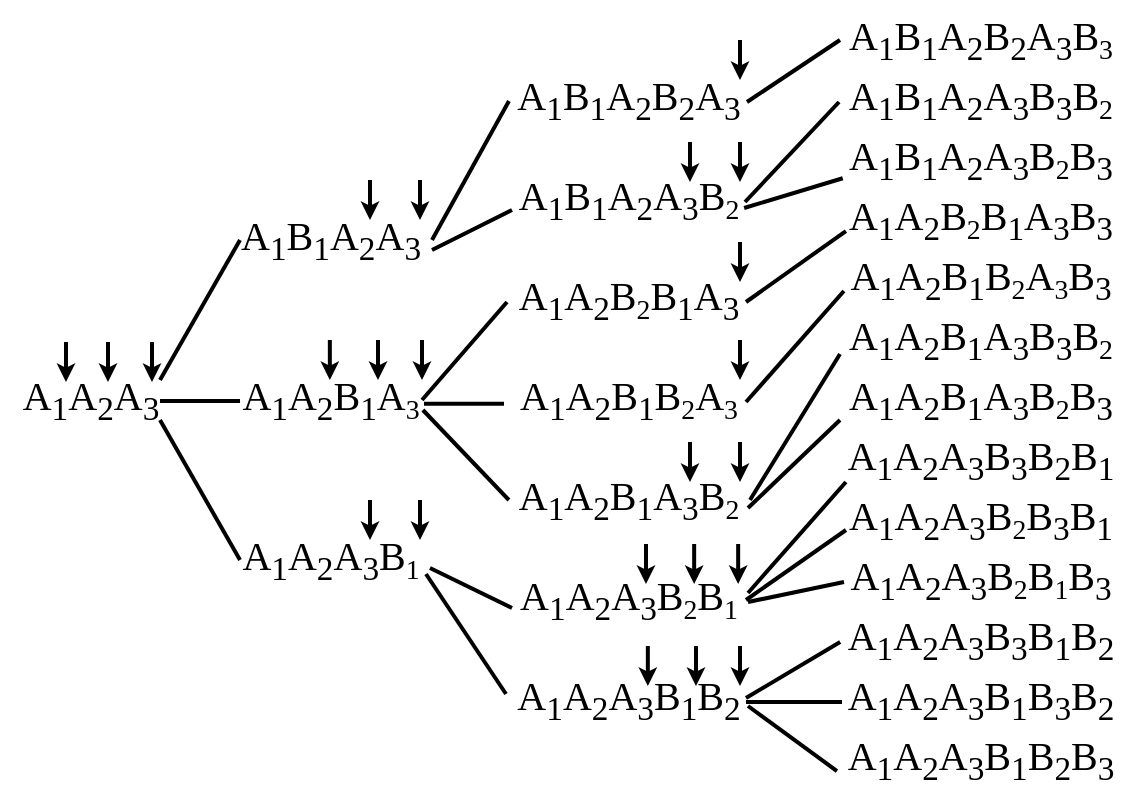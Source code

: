 <mxfile version="23.0.2" type="device">
  <diagram id="e9H5swpTP4I2v3cZtMX6" name="第 1 页">
    <mxGraphModel dx="911" dy="586" grid="1" gridSize="10" guides="1" tooltips="1" connect="1" arrows="1" fold="1" page="1" pageScale="1" pageWidth="827" pageHeight="1169" math="0" shadow="0">
      <root>
        <mxCell id="0" />
        <mxCell id="1" parent="0" />
        <mxCell id="UQc12cLVhQ0fAhJ0bAbh-3" value="&lt;font style=&quot;font-size: 20px;&quot; face=&quot;Times New Roman&quot;&gt;A&lt;sub&gt;1&lt;/sub&gt;B&lt;sub&gt;1&lt;/sub&gt;A&lt;sub&gt;2&lt;/sub&gt;B&lt;sub&gt;2&lt;/sub&gt;A&lt;sub&gt;3&lt;/sub&gt;B&lt;/font&gt;&lt;font style=&quot;font-size: 16.667px;&quot; face=&quot;Times New Roman&quot;&gt;&lt;sub&gt;3&lt;/sub&gt;&lt;/font&gt;" style="text;html=1;align=center;verticalAlign=middle;resizable=0;points=[];autosize=1;strokeColor=none;fillColor=none;" vertex="1" parent="1">
          <mxGeometry x="440" y="40" width="160" height="40" as="geometry" />
        </mxCell>
        <mxCell id="UQc12cLVhQ0fAhJ0bAbh-6" value="&lt;font style=&quot;font-size: 20px;&quot; face=&quot;Times New Roman&quot;&gt;A&lt;sub&gt;1&lt;/sub&gt;B&lt;sub&gt;1&lt;/sub&gt;A&lt;sub&gt;2&lt;/sub&gt;A&lt;sub&gt;3&lt;/sub&gt;B&lt;sub&gt;3&lt;/sub&gt;B&lt;/font&gt;&lt;font style=&quot;font-size: 16.667px;&quot; face=&quot;Times New Roman&quot;&gt;&lt;sub&gt;2&lt;/sub&gt;&lt;/font&gt;" style="text;html=1;align=center;verticalAlign=middle;resizable=0;points=[];autosize=1;strokeColor=none;fillColor=none;" vertex="1" parent="1">
          <mxGeometry x="440" y="70" width="160" height="40" as="geometry" />
        </mxCell>
        <mxCell id="UQc12cLVhQ0fAhJ0bAbh-7" value="&lt;font style=&quot;font-size: 20px;&quot; face=&quot;Times New Roman&quot;&gt;A&lt;sub&gt;1&lt;/sub&gt;B&lt;sub&gt;1&lt;/sub&gt;A&lt;sub&gt;2&lt;/sub&gt;A&lt;sub&gt;3&lt;/sub&gt;B&lt;/font&gt;&lt;font style=&quot;font-size: 16.667px;&quot; face=&quot;Times New Roman&quot;&gt;&lt;sub&gt;2&lt;/sub&gt;&lt;/font&gt;&lt;font style=&quot;&quot; face=&quot;Times New Roman&quot;&gt;&lt;span style=&quot;font-size: 20px;&quot;&gt;B&lt;sub&gt;3&lt;/sub&gt;&lt;/span&gt;&lt;/font&gt;" style="text;html=1;align=center;verticalAlign=middle;resizable=0;points=[];autosize=1;strokeColor=none;fillColor=none;" vertex="1" parent="1">
          <mxGeometry x="440" y="100" width="160" height="40" as="geometry" />
        </mxCell>
        <mxCell id="UQc12cLVhQ0fAhJ0bAbh-8" value="&lt;font style=&quot;font-size: 20px;&quot; face=&quot;Times New Roman&quot;&gt;A&lt;sub&gt;1&lt;/sub&gt;A&lt;sub&gt;2&lt;/sub&gt;B&lt;/font&gt;&lt;font style=&quot;font-size: 16.667px;&quot; face=&quot;Times New Roman&quot;&gt;&lt;sub&gt;2&lt;/sub&gt;&lt;/font&gt;&lt;font style=&quot;&quot; face=&quot;Times New Roman&quot;&gt;&lt;span style=&quot;font-size: 20px;&quot;&gt;B&lt;sub&gt;1&lt;/sub&gt;A&lt;sub&gt;3&lt;/sub&gt;B&lt;sub&gt;3&lt;/sub&gt;&lt;/span&gt;&lt;/font&gt;" style="text;html=1;align=center;verticalAlign=middle;resizable=0;points=[];autosize=1;strokeColor=none;fillColor=none;" vertex="1" parent="1">
          <mxGeometry x="440" y="130" width="160" height="40" as="geometry" />
        </mxCell>
        <mxCell id="UQc12cLVhQ0fAhJ0bAbh-9" value="&lt;font style=&quot;font-size: 20px;&quot; face=&quot;Times New Roman&quot;&gt;A&lt;sub&gt;1&lt;/sub&gt;A&lt;sub&gt;2&lt;/sub&gt;B&lt;sub&gt;1&lt;/sub&gt;&lt;/font&gt;&lt;font style=&quot;&quot; face=&quot;Times New Roman&quot;&gt;&lt;span style=&quot;font-size: 20px;&quot;&gt;B&lt;/span&gt;&lt;span style=&quot;font-size: 16.667px;&quot;&gt;&lt;sub&gt;2&lt;/sub&gt;&lt;/span&gt;&lt;span style=&quot;font-size: 20px;&quot;&gt;A&lt;/span&gt;&lt;span style=&quot;font-size: 16.667px;&quot;&gt;&lt;sub&gt;3&lt;/sub&gt;&lt;/span&gt;&lt;span style=&quot;font-size: 20px;&quot;&gt;B&lt;sub&gt;3&lt;/sub&gt;&lt;/span&gt;&lt;/font&gt;" style="text;html=1;align=center;verticalAlign=middle;resizable=0;points=[];autosize=1;strokeColor=none;fillColor=none;" vertex="1" parent="1">
          <mxGeometry x="445" y="160" width="150" height="40" as="geometry" />
        </mxCell>
        <mxCell id="UQc12cLVhQ0fAhJ0bAbh-10" value="&lt;font style=&quot;font-size: 20px;&quot; face=&quot;Times New Roman&quot;&gt;A&lt;sub&gt;1&lt;/sub&gt;A&lt;sub&gt;2&lt;/sub&gt;B&lt;sub&gt;1&lt;/sub&gt;&lt;/font&gt;&lt;font style=&quot;&quot; face=&quot;Times New Roman&quot;&gt;&lt;span style=&quot;font-size: 20px;&quot;&gt;A&lt;sub&gt;3&lt;/sub&gt;B&lt;sub&gt;3&lt;/sub&gt;&lt;/span&gt;&lt;span style=&quot;font-size: 20px;&quot;&gt;B&lt;/span&gt;&lt;span style=&quot;font-size: 16.667px;&quot;&gt;&lt;sub&gt;2&lt;/sub&gt;&lt;/span&gt;&lt;/font&gt;" style="text;html=1;align=center;verticalAlign=middle;resizable=0;points=[];autosize=1;strokeColor=none;fillColor=none;" vertex="1" parent="1">
          <mxGeometry x="440" y="190" width="160" height="40" as="geometry" />
        </mxCell>
        <mxCell id="UQc12cLVhQ0fAhJ0bAbh-11" value="&lt;font style=&quot;font-size: 20px;&quot; face=&quot;Times New Roman&quot;&gt;A&lt;sub&gt;1&lt;/sub&gt;A&lt;sub&gt;2&lt;/sub&gt;B&lt;sub&gt;1&lt;/sub&gt;&lt;/font&gt;&lt;font style=&quot;&quot; face=&quot;Times New Roman&quot;&gt;&lt;span style=&quot;font-size: 20px;&quot;&gt;A&lt;sub&gt;3&lt;/sub&gt;B&lt;/span&gt;&lt;span style=&quot;font-size: 16.667px;&quot;&gt;&lt;sub&gt;2&lt;/sub&gt;&lt;/span&gt;&lt;span style=&quot;font-size: 20px;&quot;&gt;B&lt;sub&gt;3&lt;/sub&gt;&lt;/span&gt;&lt;/font&gt;" style="text;html=1;align=center;verticalAlign=middle;resizable=0;points=[];autosize=1;strokeColor=none;fillColor=none;" vertex="1" parent="1">
          <mxGeometry x="440" y="220" width="160" height="40" as="geometry" />
        </mxCell>
        <mxCell id="UQc12cLVhQ0fAhJ0bAbh-12" value="&lt;font style=&quot;font-size: 20px;&quot; face=&quot;Times New Roman&quot;&gt;A&lt;sub&gt;1&lt;/sub&gt;A&lt;sub&gt;2&lt;/sub&gt;&lt;/font&gt;&lt;font style=&quot;&quot; face=&quot;Times New Roman&quot;&gt;&lt;span style=&quot;font-size: 20px;&quot;&gt;A&lt;sub&gt;3&lt;/sub&gt;&lt;/span&gt;&lt;span style=&quot;font-size: 20px;&quot;&gt;B&lt;sub&gt;3&lt;/sub&gt;B&lt;sub&gt;2&lt;/sub&gt;&lt;/span&gt;&lt;span style=&quot;font-size: 20px;&quot;&gt;B&lt;sub&gt;1&lt;/sub&gt;&lt;/span&gt;&lt;/font&gt;" style="text;html=1;align=center;verticalAlign=middle;resizable=0;points=[];autosize=1;strokeColor=none;fillColor=none;" vertex="1" parent="1">
          <mxGeometry x="440" y="250" width="160" height="40" as="geometry" />
        </mxCell>
        <mxCell id="UQc12cLVhQ0fAhJ0bAbh-13" value="&lt;font style=&quot;font-size: 20px;&quot; face=&quot;Times New Roman&quot;&gt;A&lt;sub&gt;1&lt;/sub&gt;A&lt;sub&gt;2&lt;/sub&gt;&lt;/font&gt;&lt;font style=&quot;&quot; face=&quot;Times New Roman&quot;&gt;&lt;span style=&quot;font-size: 20px;&quot;&gt;A&lt;sub&gt;3&lt;/sub&gt;&lt;/span&gt;&lt;span style=&quot;font-size: 20px;&quot;&gt;B&lt;/span&gt;&lt;span style=&quot;font-size: 16.667px;&quot;&gt;&lt;sub&gt;2&lt;/sub&gt;&lt;/span&gt;&lt;span style=&quot;font-size: 20px;&quot;&gt;B&lt;sub&gt;3&lt;/sub&gt;&lt;/span&gt;&lt;span style=&quot;font-size: 20px;&quot;&gt;B&lt;sub&gt;1&lt;/sub&gt;&lt;/span&gt;&lt;/font&gt;" style="text;html=1;align=center;verticalAlign=middle;resizable=0;points=[];autosize=1;strokeColor=none;fillColor=none;" vertex="1" parent="1">
          <mxGeometry x="440" y="280" width="160" height="40" as="geometry" />
        </mxCell>
        <mxCell id="UQc12cLVhQ0fAhJ0bAbh-14" value="&lt;font style=&quot;font-size: 20px;&quot; face=&quot;Times New Roman&quot;&gt;A&lt;sub&gt;1&lt;/sub&gt;A&lt;sub&gt;2&lt;/sub&gt;&lt;/font&gt;&lt;font style=&quot;&quot; face=&quot;Times New Roman&quot;&gt;&lt;span style=&quot;font-size: 20px;&quot;&gt;A&lt;sub&gt;3&lt;/sub&gt;&lt;/span&gt;&lt;span style=&quot;font-size: 20px;&quot;&gt;B&lt;/span&gt;&lt;span style=&quot;font-size: 16.667px;&quot;&gt;&lt;sub&gt;2&lt;/sub&gt;&lt;/span&gt;&lt;span style=&quot;font-size: 20px;&quot;&gt;B&lt;/span&gt;&lt;span style=&quot;font-size: 16.667px;&quot;&gt;&lt;sub&gt;1&lt;/sub&gt;&lt;/span&gt;&lt;span style=&quot;font-size: 20px;&quot;&gt;B&lt;sub&gt;3&lt;/sub&gt;&lt;/span&gt;&lt;/font&gt;" style="text;html=1;align=center;verticalAlign=middle;resizable=0;points=[];autosize=1;strokeColor=none;fillColor=none;" vertex="1" parent="1">
          <mxGeometry x="445" y="310" width="150" height="40" as="geometry" />
        </mxCell>
        <mxCell id="UQc12cLVhQ0fAhJ0bAbh-15" value="&lt;font style=&quot;font-size: 20px;&quot; face=&quot;Times New Roman&quot;&gt;A&lt;sub&gt;1&lt;/sub&gt;A&lt;sub&gt;2&lt;/sub&gt;&lt;/font&gt;&lt;font style=&quot;&quot; face=&quot;Times New Roman&quot;&gt;&lt;span style=&quot;font-size: 20px;&quot;&gt;A&lt;sub&gt;3&lt;/sub&gt;&lt;/span&gt;&lt;span style=&quot;font-size: 20px;&quot;&gt;B&lt;sub&gt;3&lt;/sub&gt;B&lt;sub&gt;1&lt;/sub&gt;&lt;/span&gt;&lt;span style=&quot;font-size: 20px;&quot;&gt;B&lt;sub&gt;2&lt;/sub&gt;&lt;/span&gt;&lt;/font&gt;" style="text;html=1;align=center;verticalAlign=middle;resizable=0;points=[];autosize=1;strokeColor=none;fillColor=none;" vertex="1" parent="1">
          <mxGeometry x="440" y="340" width="160" height="40" as="geometry" />
        </mxCell>
        <mxCell id="UQc12cLVhQ0fAhJ0bAbh-16" value="&lt;font style=&quot;font-size: 20px;&quot; face=&quot;Times New Roman&quot;&gt;A&lt;sub&gt;1&lt;/sub&gt;A&lt;sub&gt;2&lt;/sub&gt;&lt;/font&gt;&lt;font style=&quot;&quot; face=&quot;Times New Roman&quot;&gt;&lt;span style=&quot;font-size: 20px;&quot;&gt;A&lt;sub&gt;3&lt;/sub&gt;&lt;/span&gt;&lt;span style=&quot;font-size: 20px;&quot;&gt;B&lt;sub&gt;1&lt;/sub&gt;&lt;/span&gt;&lt;span style=&quot;font-size: 20px;&quot;&gt;B&lt;sub&gt;3&lt;/sub&gt;&lt;/span&gt;&lt;span style=&quot;font-size: 20px;&quot;&gt;B&lt;sub&gt;2&lt;/sub&gt;&lt;/span&gt;&lt;/font&gt;" style="text;html=1;align=center;verticalAlign=middle;resizable=0;points=[];autosize=1;strokeColor=none;fillColor=none;" vertex="1" parent="1">
          <mxGeometry x="440" y="370" width="160" height="40" as="geometry" />
        </mxCell>
        <mxCell id="UQc12cLVhQ0fAhJ0bAbh-17" value="&lt;font style=&quot;font-size: 20px;&quot; face=&quot;Times New Roman&quot;&gt;A&lt;sub&gt;1&lt;/sub&gt;A&lt;sub&gt;2&lt;/sub&gt;&lt;/font&gt;&lt;font style=&quot;&quot; face=&quot;Times New Roman&quot;&gt;&lt;span style=&quot;font-size: 20px;&quot;&gt;A&lt;sub&gt;3&lt;/sub&gt;&lt;/span&gt;&lt;span style=&quot;font-size: 20px;&quot;&gt;B&lt;sub&gt;1&lt;/sub&gt;&lt;/span&gt;&lt;span style=&quot;font-size: 20px;&quot;&gt;B&lt;sub&gt;2&lt;/sub&gt;&lt;/span&gt;&lt;span style=&quot;font-size: 20px;&quot;&gt;B&lt;sub&gt;3&lt;/sub&gt;&lt;/span&gt;&lt;/font&gt;" style="text;html=1;align=center;verticalAlign=middle;resizable=0;points=[];autosize=1;strokeColor=none;fillColor=none;" vertex="1" parent="1">
          <mxGeometry x="440" y="400" width="160" height="40" as="geometry" />
        </mxCell>
        <mxCell id="UQc12cLVhQ0fAhJ0bAbh-18" value="&lt;font style=&quot;font-size: 20px;&quot; face=&quot;Times New Roman&quot;&gt;A&lt;sub&gt;1&lt;/sub&gt;B&lt;sub&gt;1&lt;/sub&gt;A&lt;sub&gt;2&lt;/sub&gt;B&lt;sub&gt;2&lt;/sub&gt;A&lt;sub&gt;3&lt;/sub&gt;&lt;/font&gt;" style="text;html=1;align=center;verticalAlign=middle;resizable=0;points=[];autosize=1;strokeColor=none;fillColor=none;" vertex="1" parent="1">
          <mxGeometry x="274" y="70" width="140" height="40" as="geometry" />
        </mxCell>
        <mxCell id="UQc12cLVhQ0fAhJ0bAbh-19" value="&lt;font style=&quot;font-size: 20px;&quot; face=&quot;Times New Roman&quot;&gt;A&lt;sub&gt;1&lt;/sub&gt;A&lt;sub&gt;2&lt;/sub&gt;B&lt;/font&gt;&lt;font style=&quot;font-size: 16.667px;&quot; face=&quot;Times New Roman&quot;&gt;&lt;sub&gt;2&lt;/sub&gt;&lt;/font&gt;&lt;font style=&quot;&quot; face=&quot;Times New Roman&quot;&gt;&lt;span style=&quot;font-size: 20px;&quot;&gt;B&lt;sub&gt;1&lt;/sub&gt;A&lt;sub&gt;3&lt;/sub&gt;&lt;/span&gt;&lt;/font&gt;" style="text;html=1;align=center;verticalAlign=middle;resizable=0;points=[];autosize=1;strokeColor=none;fillColor=none;" vertex="1" parent="1">
          <mxGeometry x="279" y="170" width="130" height="40" as="geometry" />
        </mxCell>
        <mxCell id="UQc12cLVhQ0fAhJ0bAbh-20" value="&lt;font style=&quot;font-size: 20px;&quot; face=&quot;Times New Roman&quot;&gt;A&lt;sub&gt;1&lt;/sub&gt;B&lt;sub&gt;1&lt;/sub&gt;A&lt;sub&gt;2&lt;/sub&gt;A&lt;sub&gt;3&lt;/sub&gt;B&lt;/font&gt;&lt;font style=&quot;font-size: 16.667px;&quot; face=&quot;Times New Roman&quot;&gt;&lt;sub&gt;2&lt;/sub&gt;&lt;/font&gt;" style="text;html=1;align=center;verticalAlign=middle;resizable=0;points=[];autosize=1;strokeColor=none;fillColor=none;" vertex="1" parent="1">
          <mxGeometry x="279" y="120" width="130" height="40" as="geometry" />
        </mxCell>
        <mxCell id="UQc12cLVhQ0fAhJ0bAbh-21" value="&lt;font style=&quot;font-size: 20px;&quot; face=&quot;Times New Roman&quot;&gt;A&lt;sub&gt;1&lt;/sub&gt;A&lt;sub&gt;2&lt;/sub&gt;B&lt;sub&gt;1&lt;/sub&gt;&lt;/font&gt;&lt;font style=&quot;&quot; face=&quot;Times New Roman&quot;&gt;&lt;span style=&quot;font-size: 20px;&quot;&gt;B&lt;/span&gt;&lt;span style=&quot;font-size: 16.667px;&quot;&gt;&lt;sub&gt;2&lt;/sub&gt;&lt;/span&gt;&lt;span style=&quot;font-size: 20px;&quot;&gt;A&lt;/span&gt;&lt;span style=&quot;font-size: 16.667px;&quot;&gt;&lt;sub&gt;3&lt;/sub&gt;&lt;/span&gt;&lt;/font&gt;" style="text;html=1;align=center;verticalAlign=middle;resizable=0;points=[];autosize=1;strokeColor=none;fillColor=none;" vertex="1" parent="1">
          <mxGeometry x="279" y="220" width="130" height="40" as="geometry" />
        </mxCell>
        <mxCell id="UQc12cLVhQ0fAhJ0bAbh-22" value="&lt;font style=&quot;font-size: 20px;&quot; face=&quot;Times New Roman&quot;&gt;A&lt;sub&gt;1&lt;/sub&gt;A&lt;sub&gt;2&lt;/sub&gt;B&lt;sub&gt;1&lt;/sub&gt;&lt;/font&gt;&lt;font style=&quot;&quot; face=&quot;Times New Roman&quot;&gt;&lt;span style=&quot;font-size: 20px;&quot;&gt;A&lt;sub&gt;3&lt;/sub&gt;B&lt;/span&gt;&lt;span style=&quot;font-size: 16.667px;&quot;&gt;&lt;sub&gt;2&lt;/sub&gt;&lt;/span&gt;&lt;/font&gt;" style="text;html=1;align=center;verticalAlign=middle;resizable=0;points=[];autosize=1;strokeColor=none;fillColor=none;" vertex="1" parent="1">
          <mxGeometry x="279" y="270" width="130" height="40" as="geometry" />
        </mxCell>
        <mxCell id="UQc12cLVhQ0fAhJ0bAbh-23" value="&lt;font style=&quot;font-size: 20px;&quot; face=&quot;Times New Roman&quot;&gt;A&lt;sub&gt;1&lt;/sub&gt;A&lt;sub&gt;2&lt;/sub&gt;&lt;/font&gt;&lt;font style=&quot;&quot; face=&quot;Times New Roman&quot;&gt;&lt;span style=&quot;font-size: 20px;&quot;&gt;A&lt;sub&gt;3&lt;/sub&gt;&lt;/span&gt;&lt;span style=&quot;font-size: 20px;&quot;&gt;B&lt;/span&gt;&lt;span style=&quot;font-size: 16.667px;&quot;&gt;&lt;sub&gt;2&lt;/sub&gt;&lt;/span&gt;&lt;span style=&quot;font-size: 20px;&quot;&gt;B&lt;/span&gt;&lt;span style=&quot;font-size: 16.667px;&quot;&gt;&lt;sub&gt;1&lt;/sub&gt;&lt;/span&gt;&lt;/font&gt;" style="text;html=1;align=center;verticalAlign=middle;resizable=0;points=[];autosize=1;strokeColor=none;fillColor=none;" vertex="1" parent="1">
          <mxGeometry x="279" y="320" width="130" height="40" as="geometry" />
        </mxCell>
        <mxCell id="UQc12cLVhQ0fAhJ0bAbh-24" value="&lt;font style=&quot;font-size: 20px;&quot; face=&quot;Times New Roman&quot;&gt;A&lt;sub&gt;1&lt;/sub&gt;A&lt;sub&gt;2&lt;/sub&gt;&lt;/font&gt;&lt;font style=&quot;&quot; face=&quot;Times New Roman&quot;&gt;&lt;span style=&quot;font-size: 20px;&quot;&gt;A&lt;sub&gt;3&lt;/sub&gt;&lt;/span&gt;&lt;span style=&quot;font-size: 20px;&quot;&gt;B&lt;sub&gt;1&lt;/sub&gt;&lt;/span&gt;&lt;span style=&quot;font-size: 20px;&quot;&gt;B&lt;sub&gt;2&lt;/sub&gt;&lt;/span&gt;&lt;/font&gt;" style="text;html=1;align=center;verticalAlign=middle;resizable=0;points=[];autosize=1;strokeColor=none;fillColor=none;" vertex="1" parent="1">
          <mxGeometry x="274" y="370" width="140" height="40" as="geometry" />
        </mxCell>
        <mxCell id="UQc12cLVhQ0fAhJ0bAbh-25" value="&lt;font style=&quot;font-size: 20px;&quot; face=&quot;Times New Roman&quot;&gt;A&lt;sub&gt;1&lt;/sub&gt;B&lt;sub&gt;1&lt;/sub&gt;A&lt;sub&gt;2&lt;/sub&gt;A&lt;sub&gt;3&lt;/sub&gt;&lt;/font&gt;" style="text;html=1;align=center;verticalAlign=middle;resizable=0;points=[];autosize=1;strokeColor=none;fillColor=none;" vertex="1" parent="1">
          <mxGeometry x="140" y="140" width="110" height="40" as="geometry" />
        </mxCell>
        <mxCell id="UQc12cLVhQ0fAhJ0bAbh-26" value="&lt;font style=&quot;font-size: 20px;&quot; face=&quot;Times New Roman&quot;&gt;A&lt;sub&gt;1&lt;/sub&gt;A&lt;sub&gt;2&lt;/sub&gt;B&lt;sub&gt;1&lt;/sub&gt;&lt;/font&gt;&lt;font style=&quot;&quot; face=&quot;Times New Roman&quot;&gt;&lt;span style=&quot;font-size: 20px;&quot;&gt;A&lt;/span&gt;&lt;span style=&quot;font-size: 16.667px;&quot;&gt;&lt;sub&gt;3&lt;/sub&gt;&lt;/span&gt;&lt;/font&gt;" style="text;html=1;align=center;verticalAlign=middle;resizable=0;points=[];autosize=1;strokeColor=none;fillColor=none;" vertex="1" parent="1">
          <mxGeometry x="140" y="220" width="110" height="40" as="geometry" />
        </mxCell>
        <mxCell id="UQc12cLVhQ0fAhJ0bAbh-27" value="&lt;font style=&quot;font-size: 20px;&quot; face=&quot;Times New Roman&quot;&gt;A&lt;sub&gt;1&lt;/sub&gt;A&lt;sub&gt;2&lt;/sub&gt;&lt;/font&gt;&lt;font style=&quot;&quot; face=&quot;Times New Roman&quot;&gt;&lt;span style=&quot;font-size: 20px;&quot;&gt;A&lt;sub&gt;3&lt;/sub&gt;&lt;/span&gt;&lt;span style=&quot;font-size: 20px;&quot;&gt;B&lt;/span&gt;&lt;span style=&quot;font-size: 16.667px;&quot;&gt;&lt;sub&gt;1&lt;/sub&gt;&lt;/span&gt;&lt;/font&gt;" style="text;html=1;align=center;verticalAlign=middle;resizable=0;points=[];autosize=1;strokeColor=none;fillColor=none;" vertex="1" parent="1">
          <mxGeometry x="140" y="300" width="110" height="40" as="geometry" />
        </mxCell>
        <mxCell id="UQc12cLVhQ0fAhJ0bAbh-28" value="&lt;font style=&quot;font-size: 20px;&quot; face=&quot;Times New Roman&quot;&gt;A&lt;sub&gt;1&lt;/sub&gt;A&lt;sub&gt;2&lt;/sub&gt;&lt;/font&gt;&lt;font style=&quot;&quot; face=&quot;Times New Roman&quot;&gt;&lt;span style=&quot;font-size: 20px;&quot;&gt;A&lt;sub&gt;3&lt;/sub&gt;&lt;/span&gt;&lt;/font&gt;" style="text;html=1;align=center;verticalAlign=middle;resizable=0;points=[];autosize=1;strokeColor=none;fillColor=none;" vertex="1" parent="1">
          <mxGeometry x="30" y="220" width="90" height="40" as="geometry" />
        </mxCell>
        <mxCell id="UQc12cLVhQ0fAhJ0bAbh-63" value="" style="endArrow=none;html=1;rounded=0;curved=1;exitX=0.975;exitY=0.525;exitDx=0;exitDy=0;exitPerimeter=0;strokeWidth=2;" edge="1" parent="1">
          <mxGeometry width="50" height="50" relative="1" as="geometry">
            <mxPoint x="403.5" y="91" as="sourcePoint" />
            <mxPoint x="450" y="60" as="targetPoint" />
          </mxGeometry>
        </mxCell>
        <mxCell id="UQc12cLVhQ0fAhJ0bAbh-64" value="" style="endArrow=none;html=1;rounded=0;curved=1;exitX=0.975;exitY=0.525;exitDx=0;exitDy=0;exitPerimeter=0;strokeWidth=2;entryX=0.072;entryY=-0.225;entryDx=0;entryDy=0;entryPerimeter=0;" edge="1" parent="1">
          <mxGeometry width="50" height="50" relative="1" as="geometry">
            <mxPoint x="402.5" y="141" as="sourcePoint" />
            <mxPoint x="449.52" y="91" as="targetPoint" />
          </mxGeometry>
        </mxCell>
        <mxCell id="UQc12cLVhQ0fAhJ0bAbh-66" value="" style="endArrow=none;html=1;rounded=0;curved=1;strokeWidth=2;entryX=0.071;entryY=-0.022;entryDx=0;entryDy=0;entryPerimeter=0;exitX=0.962;exitY=0.55;exitDx=0;exitDy=0;exitPerimeter=0;" edge="1" parent="1" target="UQc12cLVhQ0fAhJ0bAbh-8">
          <mxGeometry width="50" height="50" relative="1" as="geometry">
            <mxPoint x="402.06" y="144" as="sourcePoint" />
            <mxPoint x="448.56" y="129" as="targetPoint" />
          </mxGeometry>
        </mxCell>
        <mxCell id="UQc12cLVhQ0fAhJ0bAbh-67" value="" style="endArrow=none;html=1;rounded=0;curved=1;exitX=0.975;exitY=0.525;exitDx=0;exitDy=0;exitPerimeter=0;strokeWidth=2;entryX=0.053;entryY=-0.112;entryDx=0;entryDy=0;entryPerimeter=0;" edge="1" parent="1" target="UQc12cLVhQ0fAhJ0bAbh-9">
          <mxGeometry width="50" height="50" relative="1" as="geometry">
            <mxPoint x="403" y="191" as="sourcePoint" />
            <mxPoint x="450.02" y="141" as="targetPoint" />
          </mxGeometry>
        </mxCell>
        <mxCell id="UQc12cLVhQ0fAhJ0bAbh-68" value="" style="endArrow=none;html=1;rounded=0;curved=1;exitX=0.975;exitY=0.525;exitDx=0;exitDy=0;exitPerimeter=0;strokeWidth=2;entryX=0.081;entryY=-0.112;entryDx=0;entryDy=0;entryPerimeter=0;" edge="1" parent="1">
          <mxGeometry width="50" height="50" relative="1" as="geometry">
            <mxPoint x="403" y="241" as="sourcePoint" />
            <mxPoint x="451.96" y="185.52" as="targetPoint" />
          </mxGeometry>
        </mxCell>
        <mxCell id="UQc12cLVhQ0fAhJ0bAbh-69" value="" style="endArrow=none;html=1;rounded=0;curved=1;exitX=0.975;exitY=0.525;exitDx=0;exitDy=0;exitPerimeter=0;strokeWidth=2;" edge="1" parent="1">
          <mxGeometry width="50" height="50" relative="1" as="geometry">
            <mxPoint x="404" y="294" as="sourcePoint" />
            <mxPoint x="450" y="250" as="targetPoint" />
          </mxGeometry>
        </mxCell>
        <mxCell id="UQc12cLVhQ0fAhJ0bAbh-70" value="" style="endArrow=none;html=1;rounded=0;curved=1;strokeWidth=2;exitX=0.962;exitY=0.55;exitDx=0;exitDy=0;exitPerimeter=0;" edge="1" parent="1">
          <mxGeometry width="50" height="50" relative="1" as="geometry">
            <mxPoint x="405" y="290" as="sourcePoint" />
            <mxPoint x="450" y="217" as="targetPoint" />
          </mxGeometry>
        </mxCell>
        <mxCell id="UQc12cLVhQ0fAhJ0bAbh-71" value="" style="endArrow=none;html=1;rounded=0;curved=1;exitX=0.975;exitY=0.525;exitDx=0;exitDy=0;exitPerimeter=0;strokeWidth=2;entryX=0.081;entryY=-0.112;entryDx=0;entryDy=0;entryPerimeter=0;" edge="1" parent="1">
          <mxGeometry width="50" height="50" relative="1" as="geometry">
            <mxPoint x="404" y="336.48" as="sourcePoint" />
            <mxPoint x="452.96" y="281" as="targetPoint" />
          </mxGeometry>
        </mxCell>
        <mxCell id="UQc12cLVhQ0fAhJ0bAbh-72" value="" style="endArrow=none;html=1;rounded=0;curved=1;exitX=0.975;exitY=0.525;exitDx=0;exitDy=0;exitPerimeter=0;strokeWidth=2;entryX=0.053;entryY=-0.112;entryDx=0;entryDy=0;entryPerimeter=0;" edge="1" parent="1">
          <mxGeometry width="50" height="50" relative="1" as="geometry">
            <mxPoint x="403" y="340" as="sourcePoint" />
            <mxPoint x="453" y="305" as="targetPoint" />
          </mxGeometry>
        </mxCell>
        <mxCell id="UQc12cLVhQ0fAhJ0bAbh-73" value="" style="endArrow=none;html=1;rounded=0;curved=1;exitX=0.975;exitY=0.525;exitDx=0;exitDy=0;exitPerimeter=0;strokeWidth=2;entryX=0.075;entryY=-0.175;entryDx=0;entryDy=0;entryPerimeter=0;" edge="1" parent="1">
          <mxGeometry width="50" height="50" relative="1" as="geometry">
            <mxPoint x="404" y="341" as="sourcePoint" />
            <mxPoint x="452" y="331" as="targetPoint" />
          </mxGeometry>
        </mxCell>
        <mxCell id="UQc12cLVhQ0fAhJ0bAbh-76" value="" style="endArrow=none;html=1;rounded=0;curved=1;exitX=0.975;exitY=0.525;exitDx=0;exitDy=0;exitPerimeter=0;strokeWidth=2;" edge="1" parent="1">
          <mxGeometry width="50" height="50" relative="1" as="geometry">
            <mxPoint x="403" y="391" as="sourcePoint" />
            <mxPoint x="451" y="391" as="targetPoint" />
          </mxGeometry>
        </mxCell>
        <mxCell id="UQc12cLVhQ0fAhJ0bAbh-78" value="" style="endArrow=none;html=1;rounded=0;curved=1;exitX=0.975;exitY=0.525;exitDx=0;exitDy=0;exitPerimeter=0;strokeWidth=2;entryX=0.063;entryY=-0.175;entryDx=0;entryDy=0;entryPerimeter=0;" edge="1" parent="1">
          <mxGeometry width="50" height="50" relative="1" as="geometry">
            <mxPoint x="403" y="389" as="sourcePoint" />
            <mxPoint x="450.08" y="361" as="targetPoint" />
          </mxGeometry>
        </mxCell>
        <mxCell id="UQc12cLVhQ0fAhJ0bAbh-79" value="" style="endArrow=none;html=1;rounded=0;curved=1;strokeWidth=2;entryX=0.028;entryY=0.563;entryDx=0;entryDy=0;entryPerimeter=0;" edge="1" parent="1">
          <mxGeometry width="50" height="50" relative="1" as="geometry">
            <mxPoint x="404" y="393" as="sourcePoint" />
            <mxPoint x="448.48" y="425.52" as="targetPoint" />
          </mxGeometry>
        </mxCell>
        <mxCell id="UQc12cLVhQ0fAhJ0bAbh-80" value="" style="endArrow=none;html=1;rounded=0;curved=1;strokeWidth=2;entryX=0.032;entryY=0.488;entryDx=0;entryDy=0;entryPerimeter=0;" edge="1" parent="1">
          <mxGeometry width="50" height="50" relative="1" as="geometry">
            <mxPoint x="246" y="160" as="sourcePoint" />
            <mxPoint x="284.48" y="90.52" as="targetPoint" />
          </mxGeometry>
        </mxCell>
        <mxCell id="UQc12cLVhQ0fAhJ0bAbh-81" value="" style="endArrow=none;html=1;rounded=0;curved=1;strokeWidth=2;" edge="1" parent="1">
          <mxGeometry width="50" height="50" relative="1" as="geometry">
            <mxPoint x="246" y="165" as="sourcePoint" />
            <mxPoint x="286" y="145" as="targetPoint" />
          </mxGeometry>
        </mxCell>
        <mxCell id="UQc12cLVhQ0fAhJ0bAbh-83" value="" style="endArrow=none;html=1;rounded=0;curved=1;strokeWidth=2;entryX=0.042;entryY=0.625;entryDx=0;entryDy=0;entryPerimeter=0;exitX=0.986;exitY=0.688;exitDx=0;exitDy=0;exitPerimeter=0;" edge="1" parent="1">
          <mxGeometry width="50" height="50" relative="1" as="geometry">
            <mxPoint x="241.44" y="245" as="sourcePoint" />
            <mxPoint x="284.46" y="290" as="targetPoint" />
          </mxGeometry>
        </mxCell>
        <mxCell id="UQc12cLVhQ0fAhJ0bAbh-84" value="" style="endArrow=none;html=1;rounded=0;curved=1;strokeWidth=2;entryX=0.027;entryY=0.525;entryDx=0;entryDy=0;entryPerimeter=0;" edge="1" parent="1">
          <mxGeometry width="50" height="50" relative="1" as="geometry">
            <mxPoint x="241" y="240" as="sourcePoint" />
            <mxPoint x="283.51" y="191" as="targetPoint" />
          </mxGeometry>
        </mxCell>
        <mxCell id="UQc12cLVhQ0fAhJ0bAbh-85" value="" style="endArrow=none;html=1;rounded=0;curved=1;strokeWidth=2;" edge="1" parent="1">
          <mxGeometry width="50" height="50" relative="1" as="geometry">
            <mxPoint x="242" y="241.92" as="sourcePoint" />
            <mxPoint x="282" y="241.92" as="targetPoint" />
          </mxGeometry>
        </mxCell>
        <mxCell id="UQc12cLVhQ0fAhJ0bAbh-86" value="" style="endArrow=none;html=1;rounded=0;curved=1;strokeWidth=2;" edge="1" parent="1">
          <mxGeometry width="50" height="50" relative="1" as="geometry">
            <mxPoint x="110" y="240.5" as="sourcePoint" />
            <mxPoint x="150" y="240.5" as="targetPoint" />
          </mxGeometry>
        </mxCell>
        <mxCell id="UQc12cLVhQ0fAhJ0bAbh-87" value="" style="endArrow=none;html=1;rounded=0;curved=1;strokeWidth=2;exitX=0.909;exitY=0.75;exitDx=0;exitDy=0;exitPerimeter=0;" edge="1" parent="1">
          <mxGeometry width="50" height="50" relative="1" as="geometry">
            <mxPoint x="242.99" y="327" as="sourcePoint" />
            <mxPoint x="283" y="387" as="targetPoint" />
          </mxGeometry>
        </mxCell>
        <mxCell id="UQc12cLVhQ0fAhJ0bAbh-88" value="" style="endArrow=none;html=1;rounded=0;curved=1;strokeWidth=2;exitX=0.909;exitY=0.75;exitDx=0;exitDy=0;exitPerimeter=0;" edge="1" parent="1">
          <mxGeometry width="50" height="50" relative="1" as="geometry">
            <mxPoint x="244.99" y="324" as="sourcePoint" />
            <mxPoint x="286" y="344" as="targetPoint" />
          </mxGeometry>
        </mxCell>
        <mxCell id="UQc12cLVhQ0fAhJ0bAbh-89" value="" style="endArrow=none;html=1;rounded=0;curved=1;strokeWidth=2;exitX=0.909;exitY=0.75;exitDx=0;exitDy=0;exitPerimeter=0;entryX=0.091;entryY=0.5;entryDx=0;entryDy=0;entryPerimeter=0;" edge="1" parent="1" target="UQc12cLVhQ0fAhJ0bAbh-27">
          <mxGeometry width="50" height="50" relative="1" as="geometry">
            <mxPoint x="110" y="250" as="sourcePoint" />
            <mxPoint x="150.01" y="310" as="targetPoint" />
          </mxGeometry>
        </mxCell>
        <mxCell id="UQc12cLVhQ0fAhJ0bAbh-90" value="" style="endArrow=none;html=1;rounded=0;curved=1;strokeWidth=2;" edge="1" parent="1">
          <mxGeometry width="50" height="50" relative="1" as="geometry">
            <mxPoint x="110" y="230" as="sourcePoint" />
            <mxPoint x="150" y="160" as="targetPoint" />
          </mxGeometry>
        </mxCell>
        <mxCell id="UQc12cLVhQ0fAhJ0bAbh-91" value="" style="endArrow=classic;html=1;rounded=0;curved=1;strokeWidth=2;endSize=3;" edge="1" parent="1">
          <mxGeometry width="50" height="50" relative="1" as="geometry">
            <mxPoint x="63" y="211" as="sourcePoint" />
            <mxPoint x="63" y="231" as="targetPoint" />
          </mxGeometry>
        </mxCell>
        <mxCell id="UQc12cLVhQ0fAhJ0bAbh-92" value="" style="endArrow=classic;html=1;rounded=0;curved=1;strokeWidth=2;endSize=3;" edge="1" parent="1">
          <mxGeometry width="50" height="50" relative="1" as="geometry">
            <mxPoint x="84" y="211" as="sourcePoint" />
            <mxPoint x="84" y="231" as="targetPoint" />
          </mxGeometry>
        </mxCell>
        <mxCell id="UQc12cLVhQ0fAhJ0bAbh-93" value="" style="endArrow=classic;html=1;rounded=0;curved=1;strokeWidth=2;endSize=3;" edge="1" parent="1">
          <mxGeometry width="50" height="50" relative="1" as="geometry">
            <mxPoint x="106" y="211" as="sourcePoint" />
            <mxPoint x="106" y="231" as="targetPoint" />
          </mxGeometry>
        </mxCell>
        <mxCell id="UQc12cLVhQ0fAhJ0bAbh-94" value="" style="endArrow=classic;html=1;rounded=0;curved=1;strokeWidth=2;endSize=3;" edge="1" parent="1">
          <mxGeometry width="50" height="50" relative="1" as="geometry">
            <mxPoint x="215" y="130" as="sourcePoint" />
            <mxPoint x="215" y="150" as="targetPoint" />
          </mxGeometry>
        </mxCell>
        <mxCell id="UQc12cLVhQ0fAhJ0bAbh-95" value="" style="endArrow=classic;html=1;rounded=0;curved=1;strokeWidth=2;endSize=3;" edge="1" parent="1">
          <mxGeometry width="50" height="50" relative="1" as="geometry">
            <mxPoint x="240" y="130" as="sourcePoint" />
            <mxPoint x="240" y="150" as="targetPoint" />
          </mxGeometry>
        </mxCell>
        <mxCell id="UQc12cLVhQ0fAhJ0bAbh-96" value="" style="endArrow=classic;html=1;rounded=0;curved=1;strokeWidth=2;endSize=3;" edge="1" parent="1">
          <mxGeometry width="50" height="50" relative="1" as="geometry">
            <mxPoint x="194.92" y="210" as="sourcePoint" />
            <mxPoint x="194.92" y="230" as="targetPoint" />
          </mxGeometry>
        </mxCell>
        <mxCell id="UQc12cLVhQ0fAhJ0bAbh-98" value="" style="endArrow=classic;html=1;rounded=0;curved=1;strokeWidth=2;endSize=3;" edge="1" parent="1">
          <mxGeometry width="50" height="50" relative="1" as="geometry">
            <mxPoint x="219.0" y="210" as="sourcePoint" />
            <mxPoint x="219.0" y="230" as="targetPoint" />
          </mxGeometry>
        </mxCell>
        <mxCell id="UQc12cLVhQ0fAhJ0bAbh-99" value="" style="endArrow=classic;html=1;rounded=0;curved=1;strokeWidth=2;endSize=3;" edge="1" parent="1">
          <mxGeometry width="50" height="50" relative="1" as="geometry">
            <mxPoint x="241" y="210" as="sourcePoint" />
            <mxPoint x="241" y="230" as="targetPoint" />
          </mxGeometry>
        </mxCell>
        <mxCell id="UQc12cLVhQ0fAhJ0bAbh-100" value="" style="endArrow=classic;html=1;rounded=0;curved=1;strokeWidth=2;endSize=3;" edge="1" parent="1">
          <mxGeometry width="50" height="50" relative="1" as="geometry">
            <mxPoint x="215" y="290" as="sourcePoint" />
            <mxPoint x="215" y="310" as="targetPoint" />
          </mxGeometry>
        </mxCell>
        <mxCell id="UQc12cLVhQ0fAhJ0bAbh-101" value="" style="endArrow=classic;html=1;rounded=0;curved=1;strokeWidth=2;endSize=3;" edge="1" parent="1">
          <mxGeometry width="50" height="50" relative="1" as="geometry">
            <mxPoint x="240" y="290" as="sourcePoint" />
            <mxPoint x="240" y="310" as="targetPoint" />
          </mxGeometry>
        </mxCell>
        <mxCell id="UQc12cLVhQ0fAhJ0bAbh-102" value="" style="endArrow=classic;html=1;rounded=0;curved=1;strokeWidth=2;endSize=3;" edge="1" parent="1">
          <mxGeometry width="50" height="50" relative="1" as="geometry">
            <mxPoint x="400" y="60" as="sourcePoint" />
            <mxPoint x="400" y="80" as="targetPoint" />
          </mxGeometry>
        </mxCell>
        <mxCell id="UQc12cLVhQ0fAhJ0bAbh-103" value="" style="endArrow=classic;html=1;rounded=0;curved=1;strokeWidth=2;endSize=3;" edge="1" parent="1">
          <mxGeometry width="50" height="50" relative="1" as="geometry">
            <mxPoint x="375" y="111" as="sourcePoint" />
            <mxPoint x="375" y="131" as="targetPoint" />
          </mxGeometry>
        </mxCell>
        <mxCell id="UQc12cLVhQ0fAhJ0bAbh-104" value="" style="endArrow=classic;html=1;rounded=0;curved=1;strokeWidth=2;endSize=3;" edge="1" parent="1">
          <mxGeometry width="50" height="50" relative="1" as="geometry">
            <mxPoint x="400" y="111" as="sourcePoint" />
            <mxPoint x="400" y="131" as="targetPoint" />
          </mxGeometry>
        </mxCell>
        <mxCell id="UQc12cLVhQ0fAhJ0bAbh-105" value="" style="endArrow=classic;html=1;rounded=0;curved=1;strokeWidth=2;endSize=3;" edge="1" parent="1">
          <mxGeometry width="50" height="50" relative="1" as="geometry">
            <mxPoint x="400" y="161" as="sourcePoint" />
            <mxPoint x="400" y="181" as="targetPoint" />
          </mxGeometry>
        </mxCell>
        <mxCell id="UQc12cLVhQ0fAhJ0bAbh-106" value="" style="endArrow=classic;html=1;rounded=0;curved=1;strokeWidth=2;endSize=3;" edge="1" parent="1">
          <mxGeometry width="50" height="50" relative="1" as="geometry">
            <mxPoint x="400" y="210" as="sourcePoint" />
            <mxPoint x="400" y="230" as="targetPoint" />
          </mxGeometry>
        </mxCell>
        <mxCell id="UQc12cLVhQ0fAhJ0bAbh-108" value="" style="endArrow=classic;html=1;rounded=0;curved=1;strokeWidth=2;endSize=3;" edge="1" parent="1">
          <mxGeometry width="50" height="50" relative="1" as="geometry">
            <mxPoint x="375" y="261" as="sourcePoint" />
            <mxPoint x="375" y="281" as="targetPoint" />
          </mxGeometry>
        </mxCell>
        <mxCell id="UQc12cLVhQ0fAhJ0bAbh-109" value="" style="endArrow=classic;html=1;rounded=0;curved=1;strokeWidth=2;endSize=3;" edge="1" parent="1">
          <mxGeometry width="50" height="50" relative="1" as="geometry">
            <mxPoint x="400" y="261" as="sourcePoint" />
            <mxPoint x="400" y="281" as="targetPoint" />
          </mxGeometry>
        </mxCell>
        <mxCell id="UQc12cLVhQ0fAhJ0bAbh-116" value="" style="endArrow=classic;html=1;rounded=0;curved=1;strokeWidth=2;endSize=3;" edge="1" parent="1">
          <mxGeometry width="50" height="50" relative="1" as="geometry">
            <mxPoint x="353" y="312" as="sourcePoint" />
            <mxPoint x="353" y="332" as="targetPoint" />
          </mxGeometry>
        </mxCell>
        <mxCell id="UQc12cLVhQ0fAhJ0bAbh-117" value="" style="endArrow=classic;html=1;rounded=0;curved=1;strokeWidth=2;endSize=3;" edge="1" parent="1">
          <mxGeometry width="50" height="50" relative="1" as="geometry">
            <mxPoint x="377.08" y="312" as="sourcePoint" />
            <mxPoint x="377.08" y="332" as="targetPoint" />
          </mxGeometry>
        </mxCell>
        <mxCell id="UQc12cLVhQ0fAhJ0bAbh-118" value="" style="endArrow=classic;html=1;rounded=0;curved=1;strokeWidth=2;endSize=3;" edge="1" parent="1">
          <mxGeometry width="50" height="50" relative="1" as="geometry">
            <mxPoint x="399.08" y="312" as="sourcePoint" />
            <mxPoint x="399.08" y="332" as="targetPoint" />
          </mxGeometry>
        </mxCell>
        <mxCell id="UQc12cLVhQ0fAhJ0bAbh-119" value="" style="endArrow=classic;html=1;rounded=0;curved=1;strokeWidth=2;endSize=3;" edge="1" parent="1">
          <mxGeometry width="50" height="50" relative="1" as="geometry">
            <mxPoint x="353.92" y="363" as="sourcePoint" />
            <mxPoint x="353.92" y="383" as="targetPoint" />
          </mxGeometry>
        </mxCell>
        <mxCell id="UQc12cLVhQ0fAhJ0bAbh-120" value="" style="endArrow=classic;html=1;rounded=0;curved=1;strokeWidth=2;endSize=3;" edge="1" parent="1">
          <mxGeometry width="50" height="50" relative="1" as="geometry">
            <mxPoint x="378" y="363" as="sourcePoint" />
            <mxPoint x="378" y="383" as="targetPoint" />
          </mxGeometry>
        </mxCell>
        <mxCell id="UQc12cLVhQ0fAhJ0bAbh-121" value="" style="endArrow=classic;html=1;rounded=0;curved=1;strokeWidth=2;endSize=3;" edge="1" parent="1">
          <mxGeometry width="50" height="50" relative="1" as="geometry">
            <mxPoint x="400" y="363" as="sourcePoint" />
            <mxPoint x="400" y="383" as="targetPoint" />
          </mxGeometry>
        </mxCell>
      </root>
    </mxGraphModel>
  </diagram>
</mxfile>
